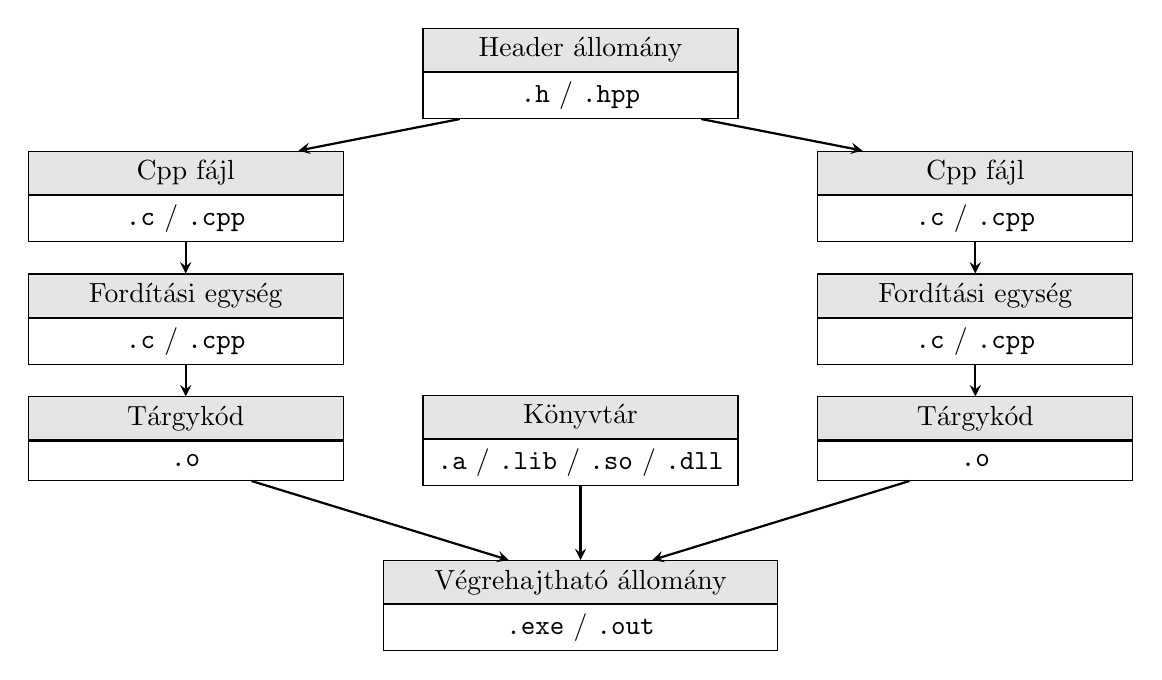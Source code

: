 \begin{tikzpicture}
	\tikzstyle{Node} = [rectangle, minimum width=4cm, minimum height=5mm, text centered, draw=black, fill= gray!20]
	\tikzstyle{FileName} = [rectangle, minimum width=4cm, minimum height=5mm, text centered, draw=black, fill= white]
	\tikzstyle{NodeExe} = [rectangle, minimum width=5cm, minimum height=5mm, text centered, draw=black, fill= gray!20]
	\tikzstyle{FileNameExe} = [rectangle, minimum width=5cm, minimum height=5mm, text centered, draw=black, fill= white]
	\tikzstyle{arrow} = [thick,->,>=stealth]
	
	
	\node (header) [Node] {Header állomány};
	\node (headerFileName) [FileName, below = 0mm of header] {\texttt{.h} / \texttt{.hpp}};
	
	\node (cpp1) [Node, below left = of header] {Cpp fájl};
	\node (cpp1FileName) [FileName, below = 0mm of cpp1] {\texttt{.c} / \texttt{.cpp}};
	
	\node (cpp2) [Node, below right = of header] {Cpp fájl};
	\node (cpp2FileName) [FileName, below = 0mm of cpp2] {\texttt{.c} / \texttt{.cpp}};
	
	\node (translationUnit1) [Node, below = of cpp1] {Fordítási egység};
	\node (translationUnit1FileName) [FileName, below = 0mm of translationUnit1] {\texttt{.c} / \texttt{.cpp}};
	
	\node (translationUnit2) [Node, below = of cpp2] {Fordítási egység};
	\node (translationUnit2FileName) [FileName, below = 0mm of translationUnit2] {\texttt{.c} / \texttt{.cpp}};
	
	\node (objectFile1) [Node, below = of translationUnit1] {Tárgykód};
	\node (objectFile1FileName) [FileName, below = 0mm of objectFile1] {\texttt{.o}};
	
	\node (objectFile2) [Node, below = of translationUnit2] {Tárgykód};
	\node (objectFile2FileName) [FileName, below = 0mm of objectFile2] {\texttt{.o}};
	
	
	\node (libFile1) [Node, below = 4.1 cm of header] {Könyvtár};
	\node (libFile1FileName) [FileName, below = 0mm of libFile1] {\texttt{.a} / \texttt{.lib} / \texttt{.so} / \texttt{.dll}};
	
	\node (exe) [NodeExe, below = 6.2 cm of header] {Végrehajtható állomány};
	\node (exeFileName) [FileNameExe, below = 0mm of exe] {\texttt{.exe} / \texttt{.out}};
	
	
	\draw[arrow] (headerFileName) -- (cpp1);
	\draw[arrow] (headerFileName) -- (cpp2);
	\draw[arrow] (cpp1FileName) -- (translationUnit1);
	\draw[arrow] (cpp2FileName) -- (translationUnit2);
	\draw[arrow] (translationUnit1FileName) -- (objectFile1);
	\draw[arrow] (translationUnit2FileName) -- (objectFile2);
	\draw[arrow] (objectFile1FileName) -- (exe);
	\draw[arrow] (objectFile2FileName) -- (exe);
	\draw[arrow] (libFile1FileName) -- (exe);
\end{tikzpicture}
